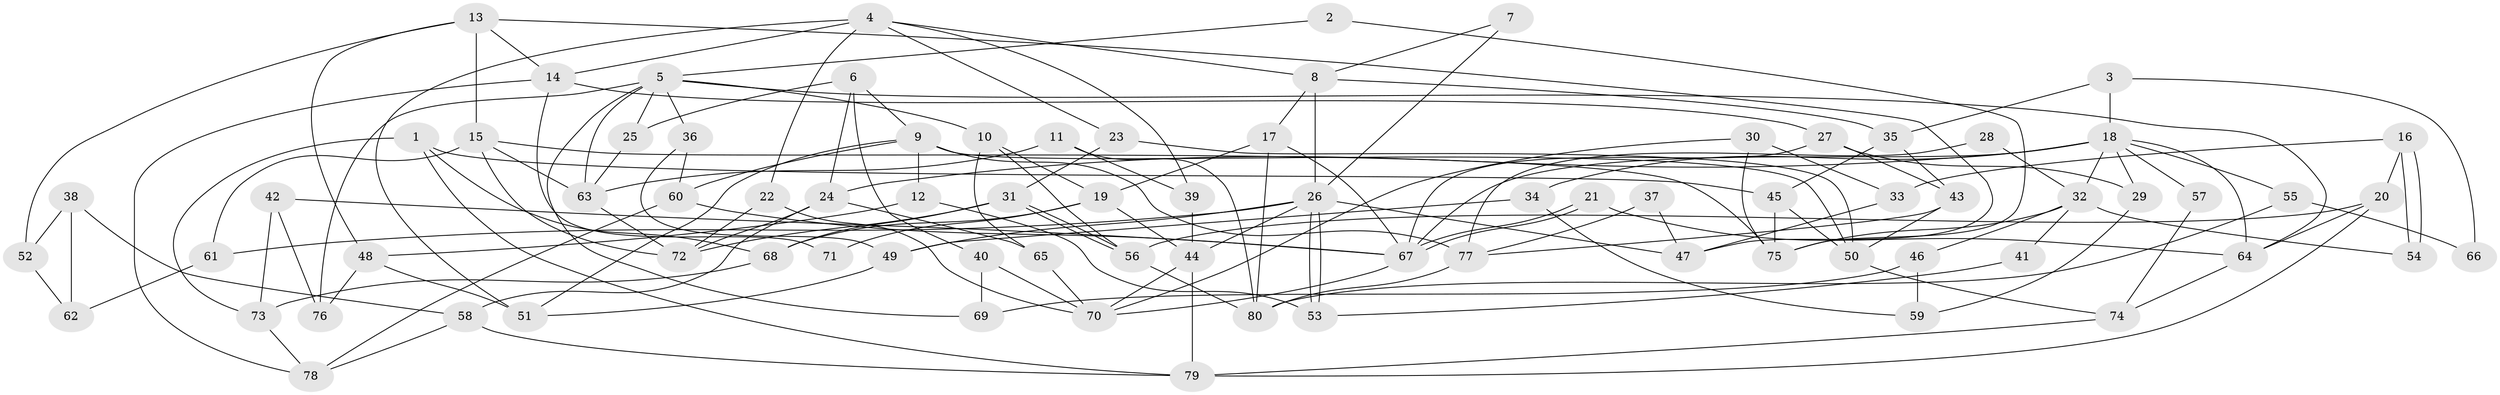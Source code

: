 // Generated by graph-tools (version 1.1) at 2025/52/03/09/25 04:52:14]
// undirected, 80 vertices, 160 edges
graph export_dot {
graph [start="1"]
  node [color=gray90,style=filled];
  1;
  2;
  3;
  4;
  5;
  6;
  7;
  8;
  9;
  10;
  11;
  12;
  13;
  14;
  15;
  16;
  17;
  18;
  19;
  20;
  21;
  22;
  23;
  24;
  25;
  26;
  27;
  28;
  29;
  30;
  31;
  32;
  33;
  34;
  35;
  36;
  37;
  38;
  39;
  40;
  41;
  42;
  43;
  44;
  45;
  46;
  47;
  48;
  49;
  50;
  51;
  52;
  53;
  54;
  55;
  56;
  57;
  58;
  59;
  60;
  61;
  62;
  63;
  64;
  65;
  66;
  67;
  68;
  69;
  70;
  71;
  72;
  73;
  74;
  75;
  76;
  77;
  78;
  79;
  80;
  1 -- 79;
  1 -- 45;
  1 -- 68;
  1 -- 73;
  2 -- 5;
  2 -- 75;
  3 -- 35;
  3 -- 18;
  3 -- 66;
  4 -- 51;
  4 -- 22;
  4 -- 8;
  4 -- 14;
  4 -- 23;
  4 -- 39;
  5 -- 64;
  5 -- 10;
  5 -- 25;
  5 -- 36;
  5 -- 63;
  5 -- 69;
  5 -- 76;
  6 -- 24;
  6 -- 25;
  6 -- 9;
  6 -- 40;
  7 -- 26;
  7 -- 8;
  8 -- 26;
  8 -- 17;
  8 -- 35;
  9 -- 51;
  9 -- 12;
  9 -- 50;
  9 -- 60;
  9 -- 77;
  10 -- 56;
  10 -- 65;
  10 -- 19;
  11 -- 39;
  11 -- 80;
  11 -- 63;
  12 -- 48;
  12 -- 53;
  13 -- 15;
  13 -- 14;
  13 -- 47;
  13 -- 48;
  13 -- 52;
  14 -- 27;
  14 -- 71;
  14 -- 78;
  15 -- 72;
  15 -- 63;
  15 -- 61;
  15 -- 75;
  16 -- 54;
  16 -- 54;
  16 -- 33;
  16 -- 20;
  17 -- 19;
  17 -- 67;
  17 -- 80;
  18 -- 67;
  18 -- 29;
  18 -- 24;
  18 -- 32;
  18 -- 34;
  18 -- 55;
  18 -- 57;
  18 -- 64;
  19 -- 68;
  19 -- 44;
  19 -- 71;
  20 -- 79;
  20 -- 56;
  20 -- 64;
  21 -- 67;
  21 -- 67;
  21 -- 64;
  22 -- 72;
  22 -- 70;
  23 -- 31;
  23 -- 50;
  24 -- 72;
  24 -- 58;
  24 -- 65;
  25 -- 63;
  26 -- 44;
  26 -- 53;
  26 -- 53;
  26 -- 47;
  26 -- 49;
  26 -- 61;
  27 -- 67;
  27 -- 43;
  27 -- 29;
  28 -- 77;
  28 -- 32;
  29 -- 59;
  30 -- 70;
  30 -- 75;
  30 -- 33;
  31 -- 56;
  31 -- 56;
  31 -- 68;
  31 -- 72;
  32 -- 75;
  32 -- 41;
  32 -- 46;
  32 -- 54;
  33 -- 47;
  34 -- 49;
  34 -- 59;
  35 -- 43;
  35 -- 45;
  36 -- 60;
  36 -- 49;
  37 -- 47;
  37 -- 77;
  38 -- 58;
  38 -- 52;
  38 -- 62;
  39 -- 44;
  40 -- 70;
  40 -- 69;
  41 -- 53;
  42 -- 73;
  42 -- 67;
  42 -- 76;
  43 -- 50;
  43 -- 77;
  44 -- 79;
  44 -- 70;
  45 -- 50;
  45 -- 75;
  46 -- 69;
  46 -- 59;
  48 -- 76;
  48 -- 51;
  49 -- 51;
  50 -- 74;
  52 -- 62;
  55 -- 80;
  55 -- 66;
  56 -- 80;
  57 -- 74;
  58 -- 78;
  58 -- 79;
  60 -- 67;
  60 -- 78;
  61 -- 62;
  63 -- 72;
  64 -- 74;
  65 -- 70;
  67 -- 70;
  68 -- 73;
  73 -- 78;
  74 -- 79;
  77 -- 80;
}
